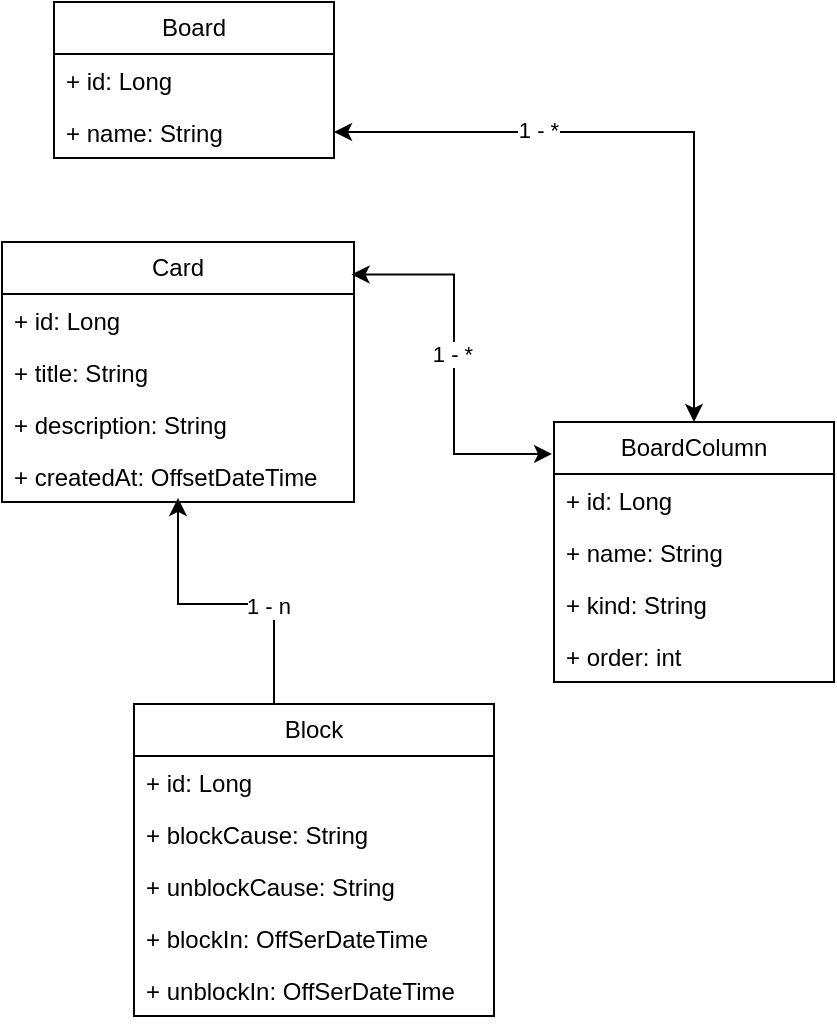 <mxfile version="26.2.3">
  <diagram name="Página-1" id="W9a6zNQ6HPnFJNojM3_T">
    <mxGraphModel dx="466" dy="742" grid="1" gridSize="10" guides="1" tooltips="1" connect="1" arrows="1" fold="1" page="1" pageScale="1" pageWidth="827" pageHeight="1169" math="0" shadow="0">
      <root>
        <mxCell id="0" />
        <mxCell id="1" parent="0" />
        <mxCell id="pg1nh9ctUDQY3z3Gm2KK-1" value="Board" style="swimlane;fontStyle=0;childLayout=stackLayout;horizontal=1;startSize=26;fillColor=none;horizontalStack=0;resizeParent=1;resizeParentMax=0;resizeLast=0;collapsible=1;marginBottom=0;whiteSpace=wrap;html=1;" vertex="1" parent="1">
          <mxGeometry x="300" y="130" width="140" height="78" as="geometry" />
        </mxCell>
        <mxCell id="pg1nh9ctUDQY3z3Gm2KK-2" value="+ id: Long" style="text;strokeColor=none;fillColor=none;align=left;verticalAlign=top;spacingLeft=4;spacingRight=4;overflow=hidden;rotatable=0;points=[[0,0.5],[1,0.5]];portConstraint=eastwest;whiteSpace=wrap;html=1;" vertex="1" parent="pg1nh9ctUDQY3z3Gm2KK-1">
          <mxGeometry y="26" width="140" height="26" as="geometry" />
        </mxCell>
        <mxCell id="pg1nh9ctUDQY3z3Gm2KK-3" value="+ name: String" style="text;strokeColor=none;fillColor=none;align=left;verticalAlign=top;spacingLeft=4;spacingRight=4;overflow=hidden;rotatable=0;points=[[0,0.5],[1,0.5]];portConstraint=eastwest;whiteSpace=wrap;html=1;" vertex="1" parent="pg1nh9ctUDQY3z3Gm2KK-1">
          <mxGeometry y="52" width="140" height="26" as="geometry" />
        </mxCell>
        <mxCell id="pg1nh9ctUDQY3z3Gm2KK-5" value="BoardColumn" style="swimlane;fontStyle=0;childLayout=stackLayout;horizontal=1;startSize=26;fillColor=none;horizontalStack=0;resizeParent=1;resizeParentMax=0;resizeLast=0;collapsible=1;marginBottom=0;whiteSpace=wrap;html=1;" vertex="1" parent="1">
          <mxGeometry x="550" y="340" width="140" height="130" as="geometry" />
        </mxCell>
        <mxCell id="pg1nh9ctUDQY3z3Gm2KK-6" value="+ id: Long" style="text;strokeColor=none;fillColor=none;align=left;verticalAlign=top;spacingLeft=4;spacingRight=4;overflow=hidden;rotatable=0;points=[[0,0.5],[1,0.5]];portConstraint=eastwest;whiteSpace=wrap;html=1;" vertex="1" parent="pg1nh9ctUDQY3z3Gm2KK-5">
          <mxGeometry y="26" width="140" height="26" as="geometry" />
        </mxCell>
        <mxCell id="pg1nh9ctUDQY3z3Gm2KK-10" value="+ name: String" style="text;strokeColor=none;fillColor=none;align=left;verticalAlign=top;spacingLeft=4;spacingRight=4;overflow=hidden;rotatable=0;points=[[0,0.5],[1,0.5]];portConstraint=eastwest;whiteSpace=wrap;html=1;" vertex="1" parent="pg1nh9ctUDQY3z3Gm2KK-5">
          <mxGeometry y="52" width="140" height="26" as="geometry" />
        </mxCell>
        <mxCell id="pg1nh9ctUDQY3z3Gm2KK-11" value="+ kind: String&lt;span style=&quot;color: rgba(0, 0, 0, 0); font-family: monospace; font-size: 0px; text-wrap-mode: nowrap;&quot;&gt;%3CmxGraphModel%3E%3Croot%3E%3CmxCell%20id%3D%220%22%2F%3E%3CmxCell%20id%3D%221%22%20parent%3D%220%22%2F%3E%3CmxCell%20id%3D%222%22%20value%3D%22%2B%20id%3A%20Long%22%20style%3D%22text%3BstrokeColor%3Dnone%3BfillColor%3Dnone%3Balign%3Dleft%3BverticalAlign%3Dtop%3BspacingLeft%3D4%3BspacingRight%3D4%3Boverflow%3Dhidden%3Brotatable%3D0%3Bpoints%3D%5B%5B0%2C0.5%5D%2C%5B1%2C0.5%5D%5D%3BportConstraint%3Deastwest%3BwhiteSpace%3Dwrap%3Bhtml%3D1%3B%22%20vertex%3D%221%22%20parent%3D%221%22%3E%3CmxGeometry%20x%3D%22550%22%20y%3D%22366%22%20width%3D%22140%22%20height%3D%2226%22%20as%3D%22geometry%22%2F%3E%3C%2FmxCell%3E%3C%2Froot%3E%3C%2FmxGraphModel%3E&lt;/span&gt;" style="text;strokeColor=none;fillColor=none;align=left;verticalAlign=top;spacingLeft=4;spacingRight=4;overflow=hidden;rotatable=0;points=[[0,0.5],[1,0.5]];portConstraint=eastwest;whiteSpace=wrap;html=1;" vertex="1" parent="pg1nh9ctUDQY3z3Gm2KK-5">
          <mxGeometry y="78" width="140" height="26" as="geometry" />
        </mxCell>
        <mxCell id="pg1nh9ctUDQY3z3Gm2KK-12" value="+ order: int" style="text;strokeColor=none;fillColor=none;align=left;verticalAlign=top;spacingLeft=4;spacingRight=4;overflow=hidden;rotatable=0;points=[[0,0.5],[1,0.5]];portConstraint=eastwest;whiteSpace=wrap;html=1;" vertex="1" parent="pg1nh9ctUDQY3z3Gm2KK-5">
          <mxGeometry y="104" width="140" height="26" as="geometry" />
        </mxCell>
        <mxCell id="pg1nh9ctUDQY3z3Gm2KK-9" value="" style="edgeStyle=orthogonalEdgeStyle;rounded=0;orthogonalLoop=1;jettySize=auto;html=1;startArrow=classic;startFill=1;" edge="1" parent="1" source="pg1nh9ctUDQY3z3Gm2KK-3" target="pg1nh9ctUDQY3z3Gm2KK-5">
          <mxGeometry relative="1" as="geometry" />
        </mxCell>
        <mxCell id="pg1nh9ctUDQY3z3Gm2KK-20" value="1 - *" style="edgeLabel;html=1;align=center;verticalAlign=middle;resizable=0;points=[];" vertex="1" connectable="0" parent="pg1nh9ctUDQY3z3Gm2KK-9">
          <mxGeometry x="-0.372" y="1" relative="1" as="geometry">
            <mxPoint as="offset" />
          </mxGeometry>
        </mxCell>
        <mxCell id="pg1nh9ctUDQY3z3Gm2KK-13" value="Card" style="swimlane;fontStyle=0;childLayout=stackLayout;horizontal=1;startSize=26;fillColor=none;horizontalStack=0;resizeParent=1;resizeParentMax=0;resizeLast=0;collapsible=1;marginBottom=0;whiteSpace=wrap;html=1;" vertex="1" parent="1">
          <mxGeometry x="274" y="250" width="176" height="130" as="geometry" />
        </mxCell>
        <mxCell id="pg1nh9ctUDQY3z3Gm2KK-14" value="+ id: Long" style="text;strokeColor=none;fillColor=none;align=left;verticalAlign=top;spacingLeft=4;spacingRight=4;overflow=hidden;rotatable=0;points=[[0,0.5],[1,0.5]];portConstraint=eastwest;whiteSpace=wrap;html=1;" vertex="1" parent="pg1nh9ctUDQY3z3Gm2KK-13">
          <mxGeometry y="26" width="176" height="26" as="geometry" />
        </mxCell>
        <mxCell id="pg1nh9ctUDQY3z3Gm2KK-15" value="+ title: String" style="text;strokeColor=none;fillColor=none;align=left;verticalAlign=top;spacingLeft=4;spacingRight=4;overflow=hidden;rotatable=0;points=[[0,0.5],[1,0.5]];portConstraint=eastwest;whiteSpace=wrap;html=1;" vertex="1" parent="pg1nh9ctUDQY3z3Gm2KK-13">
          <mxGeometry y="52" width="176" height="26" as="geometry" />
        </mxCell>
        <mxCell id="pg1nh9ctUDQY3z3Gm2KK-16" value="+ description: String" style="text;strokeColor=none;fillColor=none;align=left;verticalAlign=top;spacingLeft=4;spacingRight=4;overflow=hidden;rotatable=0;points=[[0,0.5],[1,0.5]];portConstraint=eastwest;whiteSpace=wrap;html=1;" vertex="1" parent="pg1nh9ctUDQY3z3Gm2KK-13">
          <mxGeometry y="78" width="176" height="26" as="geometry" />
        </mxCell>
        <mxCell id="pg1nh9ctUDQY3z3Gm2KK-22" value="+ createdAt: OffsetDateTime" style="text;strokeColor=none;fillColor=none;align=left;verticalAlign=top;spacingLeft=4;spacingRight=4;overflow=hidden;rotatable=0;points=[[0,0.5],[1,0.5]];portConstraint=eastwest;whiteSpace=wrap;html=1;" vertex="1" parent="pg1nh9ctUDQY3z3Gm2KK-13">
          <mxGeometry y="104" width="176" height="26" as="geometry" />
        </mxCell>
        <mxCell id="pg1nh9ctUDQY3z3Gm2KK-17" style="edgeStyle=orthogonalEdgeStyle;rounded=0;orthogonalLoop=1;jettySize=auto;html=1;entryX=-0.007;entryY=0.123;entryDx=0;entryDy=0;entryPerimeter=0;exitX=0.993;exitY=0.125;exitDx=0;exitDy=0;exitPerimeter=0;startArrow=classic;startFill=1;" edge="1" parent="1" source="pg1nh9ctUDQY3z3Gm2KK-13" target="pg1nh9ctUDQY3z3Gm2KK-5">
          <mxGeometry relative="1" as="geometry" />
        </mxCell>
        <mxCell id="pg1nh9ctUDQY3z3Gm2KK-21" value="1 - *" style="edgeLabel;html=1;align=center;verticalAlign=middle;resizable=0;points=[];" vertex="1" connectable="0" parent="pg1nh9ctUDQY3z3Gm2KK-17">
          <mxGeometry x="-0.048" y="-1" relative="1" as="geometry">
            <mxPoint as="offset" />
          </mxGeometry>
        </mxCell>
        <mxCell id="pg1nh9ctUDQY3z3Gm2KK-23" value="Block" style="swimlane;fontStyle=0;childLayout=stackLayout;horizontal=1;startSize=26;fillColor=none;horizontalStack=0;resizeParent=1;resizeParentMax=0;resizeLast=0;collapsible=1;marginBottom=0;whiteSpace=wrap;html=1;" vertex="1" parent="1">
          <mxGeometry x="340" y="481" width="180" height="156" as="geometry" />
        </mxCell>
        <mxCell id="pg1nh9ctUDQY3z3Gm2KK-24" value="+ id: Long" style="text;strokeColor=none;fillColor=none;align=left;verticalAlign=top;spacingLeft=4;spacingRight=4;overflow=hidden;rotatable=0;points=[[0,0.5],[1,0.5]];portConstraint=eastwest;whiteSpace=wrap;html=1;" vertex="1" parent="pg1nh9ctUDQY3z3Gm2KK-23">
          <mxGeometry y="26" width="180" height="26" as="geometry" />
        </mxCell>
        <mxCell id="pg1nh9ctUDQY3z3Gm2KK-25" value="+ blockCause: String" style="text;strokeColor=none;fillColor=none;align=left;verticalAlign=top;spacingLeft=4;spacingRight=4;overflow=hidden;rotatable=0;points=[[0,0.5],[1,0.5]];portConstraint=eastwest;whiteSpace=wrap;html=1;" vertex="1" parent="pg1nh9ctUDQY3z3Gm2KK-23">
          <mxGeometry y="52" width="180" height="26" as="geometry" />
        </mxCell>
        <mxCell id="pg1nh9ctUDQY3z3Gm2KK-26" value="+ unblockCause: String" style="text;strokeColor=none;fillColor=none;align=left;verticalAlign=top;spacingLeft=4;spacingRight=4;overflow=hidden;rotatable=0;points=[[0,0.5],[1,0.5]];portConstraint=eastwest;whiteSpace=wrap;html=1;" vertex="1" parent="pg1nh9ctUDQY3z3Gm2KK-23">
          <mxGeometry y="78" width="180" height="26" as="geometry" />
        </mxCell>
        <mxCell id="pg1nh9ctUDQY3z3Gm2KK-29" value="+ blockIn: OffSerDateTime" style="text;strokeColor=none;fillColor=none;align=left;verticalAlign=top;spacingLeft=4;spacingRight=4;overflow=hidden;rotatable=0;points=[[0,0.5],[1,0.5]];portConstraint=eastwest;whiteSpace=wrap;html=1;" vertex="1" parent="pg1nh9ctUDQY3z3Gm2KK-23">
          <mxGeometry y="104" width="180" height="26" as="geometry" />
        </mxCell>
        <mxCell id="pg1nh9ctUDQY3z3Gm2KK-30" value="+ unblockIn: OffSerDateTime" style="text;strokeColor=none;fillColor=none;align=left;verticalAlign=top;spacingLeft=4;spacingRight=4;overflow=hidden;rotatable=0;points=[[0,0.5],[1,0.5]];portConstraint=eastwest;whiteSpace=wrap;html=1;" vertex="1" parent="pg1nh9ctUDQY3z3Gm2KK-23">
          <mxGeometry y="130" width="180" height="26" as="geometry" />
        </mxCell>
        <mxCell id="pg1nh9ctUDQY3z3Gm2KK-27" style="edgeStyle=orthogonalEdgeStyle;rounded=0;orthogonalLoop=1;jettySize=auto;html=1;entryX=0.5;entryY=0.923;entryDx=0;entryDy=0;entryPerimeter=0;" edge="1" parent="1" source="pg1nh9ctUDQY3z3Gm2KK-23" target="pg1nh9ctUDQY3z3Gm2KK-22">
          <mxGeometry relative="1" as="geometry">
            <Array as="points">
              <mxPoint x="410" y="431" />
              <mxPoint x="362" y="431" />
            </Array>
          </mxGeometry>
        </mxCell>
        <mxCell id="pg1nh9ctUDQY3z3Gm2KK-28" value="1 - n" style="edgeLabel;html=1;align=center;verticalAlign=middle;resizable=0;points=[];" vertex="1" connectable="0" parent="pg1nh9ctUDQY3z3Gm2KK-27">
          <mxGeometry x="-0.298" y="1" relative="1" as="geometry">
            <mxPoint as="offset" />
          </mxGeometry>
        </mxCell>
      </root>
    </mxGraphModel>
  </diagram>
</mxfile>
